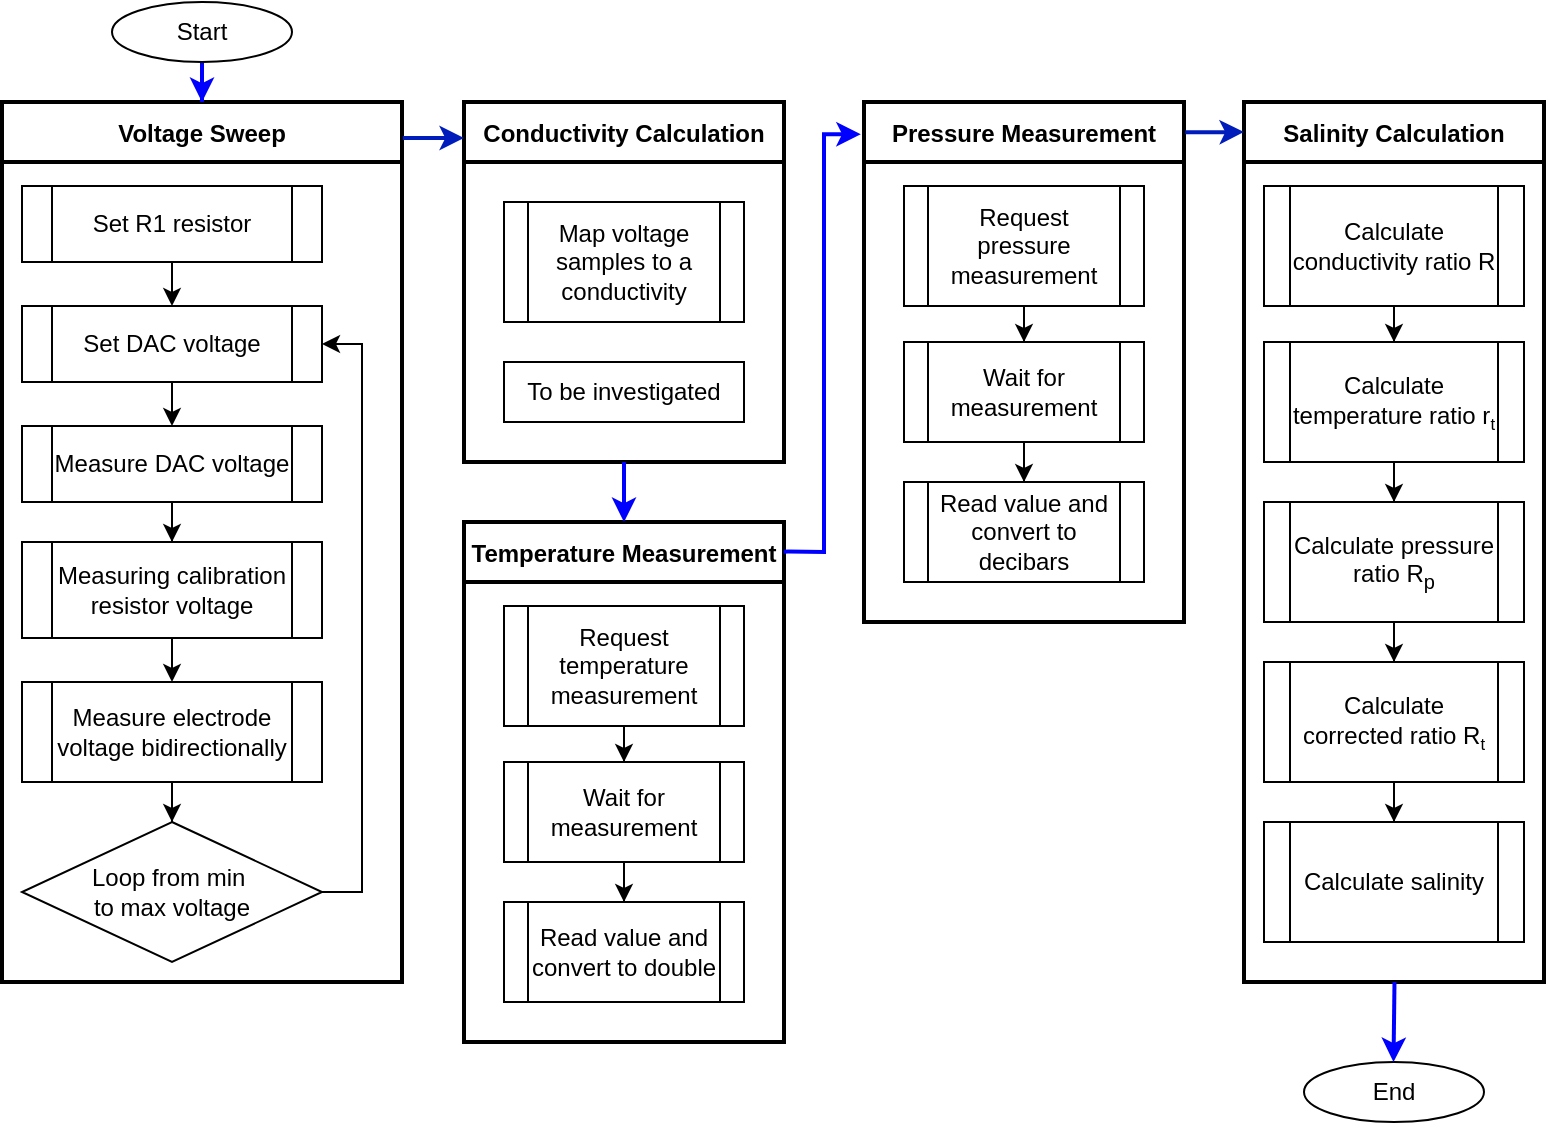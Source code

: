 <mxfile version="24.7.17">
  <diagram id="C5RBs43oDa-KdzZeNtuy" name="Page-1">
    <mxGraphModel dx="358" dy="244" grid="1" gridSize="10" guides="1" tooltips="1" connect="1" arrows="1" fold="1" page="1" pageScale="1" pageWidth="827" pageHeight="1169" math="0" shadow="0">
      <root>
        <mxCell id="WIyWlLk6GJQsqaUBKTNV-0" />
        <mxCell id="WIyWlLk6GJQsqaUBKTNV-1" parent="WIyWlLk6GJQsqaUBKTNV-0" />
        <mxCell id="PMfPOPO3gQjZuGeeF7Oa-0" value="Voltage Sweep" style="swimlane;startSize=30;strokeWidth=2;" parent="WIyWlLk6GJQsqaUBKTNV-1" vertex="1">
          <mxGeometry x="19" y="70" width="200" height="440" as="geometry" />
        </mxCell>
        <mxCell id="PMfPOPO3gQjZuGeeF7Oa-20" value="" style="edgeStyle=orthogonalEdgeStyle;rounded=0;orthogonalLoop=1;jettySize=auto;html=1;" parent="PMfPOPO3gQjZuGeeF7Oa-0" source="PMfPOPO3gQjZuGeeF7Oa-18" target="PMfPOPO3gQjZuGeeF7Oa-19" edge="1">
          <mxGeometry relative="1" as="geometry" />
        </mxCell>
        <mxCell id="PMfPOPO3gQjZuGeeF7Oa-18" value="Set R1 resistor" style="shape=process;whiteSpace=wrap;html=1;backgroundOutline=1;" parent="PMfPOPO3gQjZuGeeF7Oa-0" vertex="1">
          <mxGeometry x="10" y="42" width="150" height="38" as="geometry" />
        </mxCell>
        <mxCell id="PMfPOPO3gQjZuGeeF7Oa-22" value="" style="edgeStyle=orthogonalEdgeStyle;rounded=0;orthogonalLoop=1;jettySize=auto;html=1;" parent="PMfPOPO3gQjZuGeeF7Oa-0" source="PMfPOPO3gQjZuGeeF7Oa-19" target="PMfPOPO3gQjZuGeeF7Oa-21" edge="1">
          <mxGeometry relative="1" as="geometry" />
        </mxCell>
        <mxCell id="PMfPOPO3gQjZuGeeF7Oa-19" value="Set DAC voltage" style="shape=process;whiteSpace=wrap;html=1;backgroundOutline=1;" parent="PMfPOPO3gQjZuGeeF7Oa-0" vertex="1">
          <mxGeometry x="10" y="102" width="150" height="38" as="geometry" />
        </mxCell>
        <mxCell id="PMfPOPO3gQjZuGeeF7Oa-24" value="" style="edgeStyle=orthogonalEdgeStyle;rounded=0;orthogonalLoop=1;jettySize=auto;html=1;" parent="PMfPOPO3gQjZuGeeF7Oa-0" source="PMfPOPO3gQjZuGeeF7Oa-21" target="PMfPOPO3gQjZuGeeF7Oa-23" edge="1">
          <mxGeometry relative="1" as="geometry" />
        </mxCell>
        <mxCell id="PMfPOPO3gQjZuGeeF7Oa-21" value="Measure DAC voltage" style="shape=process;whiteSpace=wrap;html=1;backgroundOutline=1;" parent="PMfPOPO3gQjZuGeeF7Oa-0" vertex="1">
          <mxGeometry x="10" y="162" width="150" height="38" as="geometry" />
        </mxCell>
        <mxCell id="PMfPOPO3gQjZuGeeF7Oa-28" value="" style="edgeStyle=orthogonalEdgeStyle;rounded=0;orthogonalLoop=1;jettySize=auto;html=1;" parent="PMfPOPO3gQjZuGeeF7Oa-0" source="PMfPOPO3gQjZuGeeF7Oa-23" target="PMfPOPO3gQjZuGeeF7Oa-27" edge="1">
          <mxGeometry relative="1" as="geometry" />
        </mxCell>
        <mxCell id="PMfPOPO3gQjZuGeeF7Oa-23" value="Measuring calibration resistor voltage" style="shape=process;whiteSpace=wrap;html=1;backgroundOutline=1;" parent="PMfPOPO3gQjZuGeeF7Oa-0" vertex="1">
          <mxGeometry x="10" y="220" width="150" height="48" as="geometry" />
        </mxCell>
        <mxCell id="PMfPOPO3gQjZuGeeF7Oa-35" value="" style="edgeStyle=orthogonalEdgeStyle;rounded=0;orthogonalLoop=1;jettySize=auto;html=1;" parent="PMfPOPO3gQjZuGeeF7Oa-0" source="PMfPOPO3gQjZuGeeF7Oa-27" target="PMfPOPO3gQjZuGeeF7Oa-34" edge="1">
          <mxGeometry relative="1" as="geometry" />
        </mxCell>
        <mxCell id="PMfPOPO3gQjZuGeeF7Oa-27" value="Measure electrode voltage bidirectionally" style="shape=process;whiteSpace=wrap;html=1;backgroundOutline=1;" parent="PMfPOPO3gQjZuGeeF7Oa-0" vertex="1">
          <mxGeometry x="10" y="290" width="150" height="50" as="geometry" />
        </mxCell>
        <mxCell id="PMfPOPO3gQjZuGeeF7Oa-36" style="edgeStyle=orthogonalEdgeStyle;rounded=0;orthogonalLoop=1;jettySize=auto;html=1;entryX=1;entryY=0.5;entryDx=0;entryDy=0;" parent="PMfPOPO3gQjZuGeeF7Oa-0" source="PMfPOPO3gQjZuGeeF7Oa-34" target="PMfPOPO3gQjZuGeeF7Oa-19" edge="1">
          <mxGeometry relative="1" as="geometry">
            <Array as="points">
              <mxPoint x="180" y="395" />
              <mxPoint x="180" y="121" />
            </Array>
          </mxGeometry>
        </mxCell>
        <mxCell id="PMfPOPO3gQjZuGeeF7Oa-34" value="Loop from min&amp;nbsp;&lt;div&gt;&lt;span style=&quot;background-color: initial;&quot;&gt;to&amp;nbsp;&lt;/span&gt;&lt;span style=&quot;background-color: initial;&quot;&gt;max&amp;nbsp;&lt;/span&gt;&lt;span style=&quot;background-color: initial;&quot;&gt;voltage&lt;/span&gt;&lt;/div&gt;" style="rhombus;whiteSpace=wrap;html=1;" parent="PMfPOPO3gQjZuGeeF7Oa-0" vertex="1">
          <mxGeometry x="10" y="360" width="150" height="70" as="geometry" />
        </mxCell>
        <mxCell id="PMfPOPO3gQjZuGeeF7Oa-3" value="Conductivity Calculation" style="swimlane;startSize=30;strokeWidth=2;" parent="WIyWlLk6GJQsqaUBKTNV-1" vertex="1">
          <mxGeometry x="250" y="70" width="160" height="180" as="geometry" />
        </mxCell>
        <mxCell id="PMfPOPO3gQjZuGeeF7Oa-46" value="Map voltage samples to a conductivity" style="shape=process;whiteSpace=wrap;html=1;backgroundOutline=1;" parent="PMfPOPO3gQjZuGeeF7Oa-3" vertex="1">
          <mxGeometry x="20" y="50" width="120" height="60" as="geometry" />
        </mxCell>
        <mxCell id="yiu7RRGRQZf0xA6oIScl-0" value="To be investigated" style="whiteSpace=wrap;html=1;" vertex="1" parent="PMfPOPO3gQjZuGeeF7Oa-3">
          <mxGeometry x="20" y="130" width="120" height="30" as="geometry" />
        </mxCell>
        <mxCell id="PMfPOPO3gQjZuGeeF7Oa-12" value="Temperature Measurement" style="swimlane;startSize=30;strokeWidth=2;" parent="WIyWlLk6GJQsqaUBKTNV-1" vertex="1">
          <mxGeometry x="250" y="280" width="160" height="260" as="geometry">
            <mxRectangle x="470" y="20" width="180" height="30" as="alternateBounds" />
          </mxGeometry>
        </mxCell>
        <mxCell id="PMfPOPO3gQjZuGeeF7Oa-56" value="" style="edgeStyle=orthogonalEdgeStyle;rounded=0;orthogonalLoop=1;jettySize=auto;html=1;" parent="PMfPOPO3gQjZuGeeF7Oa-12" source="PMfPOPO3gQjZuGeeF7Oa-54" target="PMfPOPO3gQjZuGeeF7Oa-55" edge="1">
          <mxGeometry relative="1" as="geometry" />
        </mxCell>
        <mxCell id="PMfPOPO3gQjZuGeeF7Oa-54" value="Request temperature measurement" style="shape=process;whiteSpace=wrap;html=1;backgroundOutline=1;" parent="PMfPOPO3gQjZuGeeF7Oa-12" vertex="1">
          <mxGeometry x="20" y="42" width="120" height="60" as="geometry" />
        </mxCell>
        <mxCell id="PMfPOPO3gQjZuGeeF7Oa-58" value="" style="edgeStyle=orthogonalEdgeStyle;rounded=0;orthogonalLoop=1;jettySize=auto;html=1;" parent="PMfPOPO3gQjZuGeeF7Oa-12" source="PMfPOPO3gQjZuGeeF7Oa-55" target="PMfPOPO3gQjZuGeeF7Oa-57" edge="1">
          <mxGeometry relative="1" as="geometry" />
        </mxCell>
        <mxCell id="PMfPOPO3gQjZuGeeF7Oa-55" value="Wait for measurement" style="shape=process;whiteSpace=wrap;html=1;backgroundOutline=1;" parent="PMfPOPO3gQjZuGeeF7Oa-12" vertex="1">
          <mxGeometry x="20" y="120" width="120" height="50" as="geometry" />
        </mxCell>
        <mxCell id="PMfPOPO3gQjZuGeeF7Oa-57" value="Read value and convert to double" style="shape=process;whiteSpace=wrap;html=1;backgroundOutline=1;" parent="PMfPOPO3gQjZuGeeF7Oa-12" vertex="1">
          <mxGeometry x="20" y="190" width="120" height="50" as="geometry" />
        </mxCell>
        <mxCell id="PMfPOPO3gQjZuGeeF7Oa-16" value="Salinity Calculation" style="swimlane;startSize=30;strokeWidth=2;" parent="WIyWlLk6GJQsqaUBKTNV-1" vertex="1">
          <mxGeometry x="640" y="70" width="150" height="440" as="geometry" />
        </mxCell>
        <mxCell id="PMfPOPO3gQjZuGeeF7Oa-73" value="" style="edgeStyle=orthogonalEdgeStyle;rounded=0;orthogonalLoop=1;jettySize=auto;html=1;" parent="PMfPOPO3gQjZuGeeF7Oa-16" source="PMfPOPO3gQjZuGeeF7Oa-71" target="PMfPOPO3gQjZuGeeF7Oa-72" edge="1">
          <mxGeometry relative="1" as="geometry" />
        </mxCell>
        <mxCell id="PMfPOPO3gQjZuGeeF7Oa-71" value="Calculate conductivity&amp;nbsp;&lt;span style=&quot;background-color: initial;&quot;&gt;ratio R&lt;/span&gt;" style="shape=process;whiteSpace=wrap;html=1;backgroundOutline=1;" parent="PMfPOPO3gQjZuGeeF7Oa-16" vertex="1">
          <mxGeometry x="10" y="42" width="130" height="60" as="geometry" />
        </mxCell>
        <mxCell id="PMfPOPO3gQjZuGeeF7Oa-75" value="" style="edgeStyle=orthogonalEdgeStyle;rounded=0;orthogonalLoop=1;jettySize=auto;html=1;" parent="PMfPOPO3gQjZuGeeF7Oa-16" source="PMfPOPO3gQjZuGeeF7Oa-72" target="PMfPOPO3gQjZuGeeF7Oa-74" edge="1">
          <mxGeometry relative="1" as="geometry" />
        </mxCell>
        <mxCell id="PMfPOPO3gQjZuGeeF7Oa-72" value="Calculate temperature ratio r&lt;span style=&quot;font-size: 10px;&quot;&gt;&lt;sub&gt;t&lt;/sub&gt;&lt;/span&gt;" style="shape=process;whiteSpace=wrap;html=1;backgroundOutline=1;" parent="PMfPOPO3gQjZuGeeF7Oa-16" vertex="1">
          <mxGeometry x="10" y="120" width="130" height="60" as="geometry" />
        </mxCell>
        <mxCell id="PMfPOPO3gQjZuGeeF7Oa-77" value="" style="edgeStyle=orthogonalEdgeStyle;rounded=0;orthogonalLoop=1;jettySize=auto;html=1;" parent="PMfPOPO3gQjZuGeeF7Oa-16" source="PMfPOPO3gQjZuGeeF7Oa-74" target="PMfPOPO3gQjZuGeeF7Oa-76" edge="1">
          <mxGeometry relative="1" as="geometry" />
        </mxCell>
        <mxCell id="PMfPOPO3gQjZuGeeF7Oa-74" value="Calculate pressure ratio R&lt;sub&gt;p&lt;/sub&gt;" style="shape=process;whiteSpace=wrap;html=1;backgroundOutline=1;" parent="PMfPOPO3gQjZuGeeF7Oa-16" vertex="1">
          <mxGeometry x="10" y="200" width="130" height="60" as="geometry" />
        </mxCell>
        <mxCell id="PMfPOPO3gQjZuGeeF7Oa-79" value="" style="edgeStyle=orthogonalEdgeStyle;rounded=0;orthogonalLoop=1;jettySize=auto;html=1;" parent="PMfPOPO3gQjZuGeeF7Oa-16" source="PMfPOPO3gQjZuGeeF7Oa-76" target="PMfPOPO3gQjZuGeeF7Oa-78" edge="1">
          <mxGeometry relative="1" as="geometry" />
        </mxCell>
        <mxCell id="PMfPOPO3gQjZuGeeF7Oa-76" value="Calculate corrected ratio R&lt;span style=&quot;font-size: 10px;&quot;&gt;&lt;sub&gt;t&lt;/sub&gt;&lt;/span&gt;" style="shape=process;whiteSpace=wrap;html=1;backgroundOutline=1;" parent="PMfPOPO3gQjZuGeeF7Oa-16" vertex="1">
          <mxGeometry x="10" y="280" width="130" height="60" as="geometry" />
        </mxCell>
        <mxCell id="PMfPOPO3gQjZuGeeF7Oa-78" value="Calculate salinity" style="shape=process;whiteSpace=wrap;html=1;backgroundOutline=1;" parent="PMfPOPO3gQjZuGeeF7Oa-16" vertex="1">
          <mxGeometry x="10" y="360" width="130" height="60" as="geometry" />
        </mxCell>
        <mxCell id="PMfPOPO3gQjZuGeeF7Oa-59" value="" style="edgeStyle=orthogonalEdgeStyle;rounded=0;orthogonalLoop=1;jettySize=auto;html=1;fillColor=#0050ef;strokeColor=#001DBC;strokeWidth=2;exitX=1.002;exitY=0.041;exitDx=0;exitDy=0;exitPerimeter=0;" parent="WIyWlLk6GJQsqaUBKTNV-1" source="PMfPOPO3gQjZuGeeF7Oa-0" edge="1">
          <mxGeometry relative="1" as="geometry">
            <mxPoint x="146.0" y="348.0" as="sourcePoint" />
            <mxPoint x="250" y="88" as="targetPoint" />
            <Array as="points">
              <mxPoint x="250" y="88" />
              <mxPoint x="250" y="88" />
            </Array>
          </mxGeometry>
        </mxCell>
        <mxCell id="PMfPOPO3gQjZuGeeF7Oa-62" value="Pressure Measurement" style="swimlane;startSize=30;strokeWidth=2;" parent="WIyWlLk6GJQsqaUBKTNV-1" vertex="1">
          <mxGeometry x="450" y="70" width="160" height="260" as="geometry" />
        </mxCell>
        <mxCell id="PMfPOPO3gQjZuGeeF7Oa-63" value="" style="edgeStyle=orthogonalEdgeStyle;rounded=0;orthogonalLoop=1;jettySize=auto;html=1;" parent="PMfPOPO3gQjZuGeeF7Oa-62" source="PMfPOPO3gQjZuGeeF7Oa-64" target="PMfPOPO3gQjZuGeeF7Oa-66" edge="1">
          <mxGeometry relative="1" as="geometry" />
        </mxCell>
        <mxCell id="PMfPOPO3gQjZuGeeF7Oa-64" value="Request pressure measurement" style="shape=process;whiteSpace=wrap;html=1;backgroundOutline=1;" parent="PMfPOPO3gQjZuGeeF7Oa-62" vertex="1">
          <mxGeometry x="20" y="42" width="120" height="60" as="geometry" />
        </mxCell>
        <mxCell id="PMfPOPO3gQjZuGeeF7Oa-65" value="" style="edgeStyle=orthogonalEdgeStyle;rounded=0;orthogonalLoop=1;jettySize=auto;html=1;" parent="PMfPOPO3gQjZuGeeF7Oa-62" source="PMfPOPO3gQjZuGeeF7Oa-66" target="PMfPOPO3gQjZuGeeF7Oa-67" edge="1">
          <mxGeometry relative="1" as="geometry" />
        </mxCell>
        <mxCell id="PMfPOPO3gQjZuGeeF7Oa-66" value="Wait for measurement" style="shape=process;whiteSpace=wrap;html=1;backgroundOutline=1;" parent="PMfPOPO3gQjZuGeeF7Oa-62" vertex="1">
          <mxGeometry x="20" y="120" width="120" height="50" as="geometry" />
        </mxCell>
        <mxCell id="PMfPOPO3gQjZuGeeF7Oa-67" value="Read value and convert to decibars" style="shape=process;whiteSpace=wrap;html=1;backgroundOutline=1;" parent="PMfPOPO3gQjZuGeeF7Oa-62" vertex="1">
          <mxGeometry x="20" y="190" width="120" height="50" as="geometry" />
        </mxCell>
        <mxCell id="PMfPOPO3gQjZuGeeF7Oa-69" style="edgeStyle=orthogonalEdgeStyle;rounded=0;orthogonalLoop=1;jettySize=auto;html=1;entryX=-0.01;entryY=0.062;entryDx=0;entryDy=0;strokeColor=#0000FF;strokeWidth=2;exitX=0.999;exitY=0.057;exitDx=0;exitDy=0;exitPerimeter=0;entryPerimeter=0;" parent="WIyWlLk6GJQsqaUBKTNV-1" source="PMfPOPO3gQjZuGeeF7Oa-12" target="PMfPOPO3gQjZuGeeF7Oa-62" edge="1">
          <mxGeometry relative="1" as="geometry">
            <Array as="points">
              <mxPoint x="412" y="295" />
              <mxPoint x="430" y="295" />
              <mxPoint x="430" y="86" />
            </Array>
          </mxGeometry>
        </mxCell>
        <mxCell id="PMfPOPO3gQjZuGeeF7Oa-86" value="" style="edgeStyle=orthogonalEdgeStyle;rounded=0;orthogonalLoop=1;jettySize=auto;html=1;strokeWidth=2;strokeColor=#0000ff;" parent="WIyWlLk6GJQsqaUBKTNV-1" source="PMfPOPO3gQjZuGeeF7Oa-80" target="PMfPOPO3gQjZuGeeF7Oa-0" edge="1">
          <mxGeometry relative="1" as="geometry" />
        </mxCell>
        <mxCell id="PMfPOPO3gQjZuGeeF7Oa-80" value="Start" style="ellipse;whiteSpace=wrap;html=1;" parent="WIyWlLk6GJQsqaUBKTNV-1" vertex="1">
          <mxGeometry x="74" y="20" width="90" height="30" as="geometry" />
        </mxCell>
        <mxCell id="PMfPOPO3gQjZuGeeF7Oa-84" value="End" style="ellipse;whiteSpace=wrap;html=1;" parent="WIyWlLk6GJQsqaUBKTNV-1" vertex="1">
          <mxGeometry x="670" y="550" width="90" height="30" as="geometry" />
        </mxCell>
        <mxCell id="PMfPOPO3gQjZuGeeF7Oa-85" style="edgeStyle=orthogonalEdgeStyle;rounded=0;orthogonalLoop=1;jettySize=auto;html=1;entryX=0.5;entryY=0;entryDx=0;entryDy=0;strokeColor=#0000FF;strokeWidth=2;" parent="WIyWlLk6GJQsqaUBKTNV-1" edge="1">
          <mxGeometry relative="1" as="geometry">
            <mxPoint x="715.25" y="510" as="sourcePoint" />
            <Array as="points">
              <mxPoint x="714.75" y="510" />
            </Array>
            <mxPoint x="714.75" y="550" as="targetPoint" />
          </mxGeometry>
        </mxCell>
        <mxCell id="PMfPOPO3gQjZuGeeF7Oa-91" style="edgeStyle=orthogonalEdgeStyle;rounded=0;orthogonalLoop=1;jettySize=auto;html=1;entryX=0.5;entryY=0;entryDx=0;entryDy=0;strokeWidth=2;strokeColor=#0000FF;exitX=0.5;exitY=1;exitDx=0;exitDy=0;" parent="WIyWlLk6GJQsqaUBKTNV-1" source="PMfPOPO3gQjZuGeeF7Oa-3" target="PMfPOPO3gQjZuGeeF7Oa-12" edge="1">
          <mxGeometry relative="1" as="geometry">
            <mxPoint x="449" y="230" as="targetPoint" />
            <mxPoint x="430" y="86" as="sourcePoint" />
            <Array as="points">
              <mxPoint x="330" y="270" />
              <mxPoint x="330" y="270" />
            </Array>
          </mxGeometry>
        </mxCell>
        <mxCell id="yiu7RRGRQZf0xA6oIScl-5" value="" style="edgeStyle=orthogonalEdgeStyle;rounded=0;orthogonalLoop=1;jettySize=auto;html=1;fillColor=#0050ef;strokeColor=#001DBC;strokeWidth=2;exitX=1.004;exitY=0.058;exitDx=0;exitDy=0;exitPerimeter=0;" edge="1" parent="WIyWlLk6GJQsqaUBKTNV-1" source="PMfPOPO3gQjZuGeeF7Oa-62">
          <mxGeometry relative="1" as="geometry">
            <mxPoint x="610" y="80" as="sourcePoint" />
            <mxPoint x="640" y="85" as="targetPoint" />
            <Array as="points">
              <mxPoint x="630" y="85" />
              <mxPoint x="630" y="85" />
            </Array>
          </mxGeometry>
        </mxCell>
      </root>
    </mxGraphModel>
  </diagram>
</mxfile>
